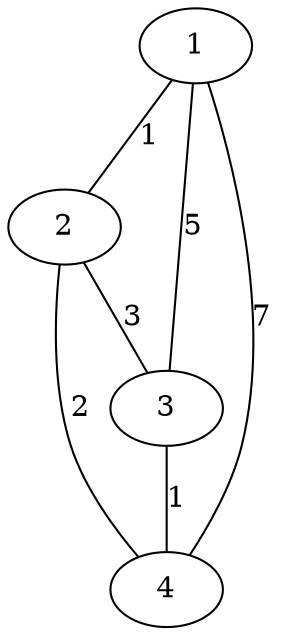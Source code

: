 graph {
	1 -- 2 [label = 1];
	1 -- 3 [label = 5];
	1 -- 4 [label = 7];
	2 -- 3 [label = 3];
	2 -- 4 [label = 2];
	3 -- 4 [label = 1];
}

